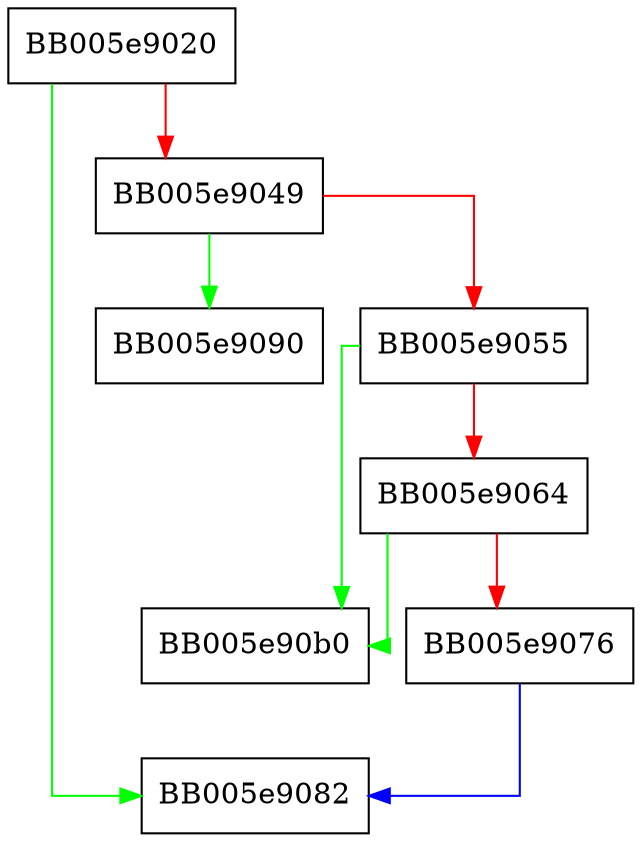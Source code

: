 digraph OSSL_LIB_CTX_new_child {
  node [shape="box"];
  graph [splines=ortho];
  BB005e9020 -> BB005e9082 [color="green"];
  BB005e9020 -> BB005e9049 [color="red"];
  BB005e9049 -> BB005e9090 [color="green"];
  BB005e9049 -> BB005e9055 [color="red"];
  BB005e9055 -> BB005e90b0 [color="green"];
  BB005e9055 -> BB005e9064 [color="red"];
  BB005e9064 -> BB005e90b0 [color="green"];
  BB005e9064 -> BB005e9076 [color="red"];
  BB005e9076 -> BB005e9082 [color="blue"];
}